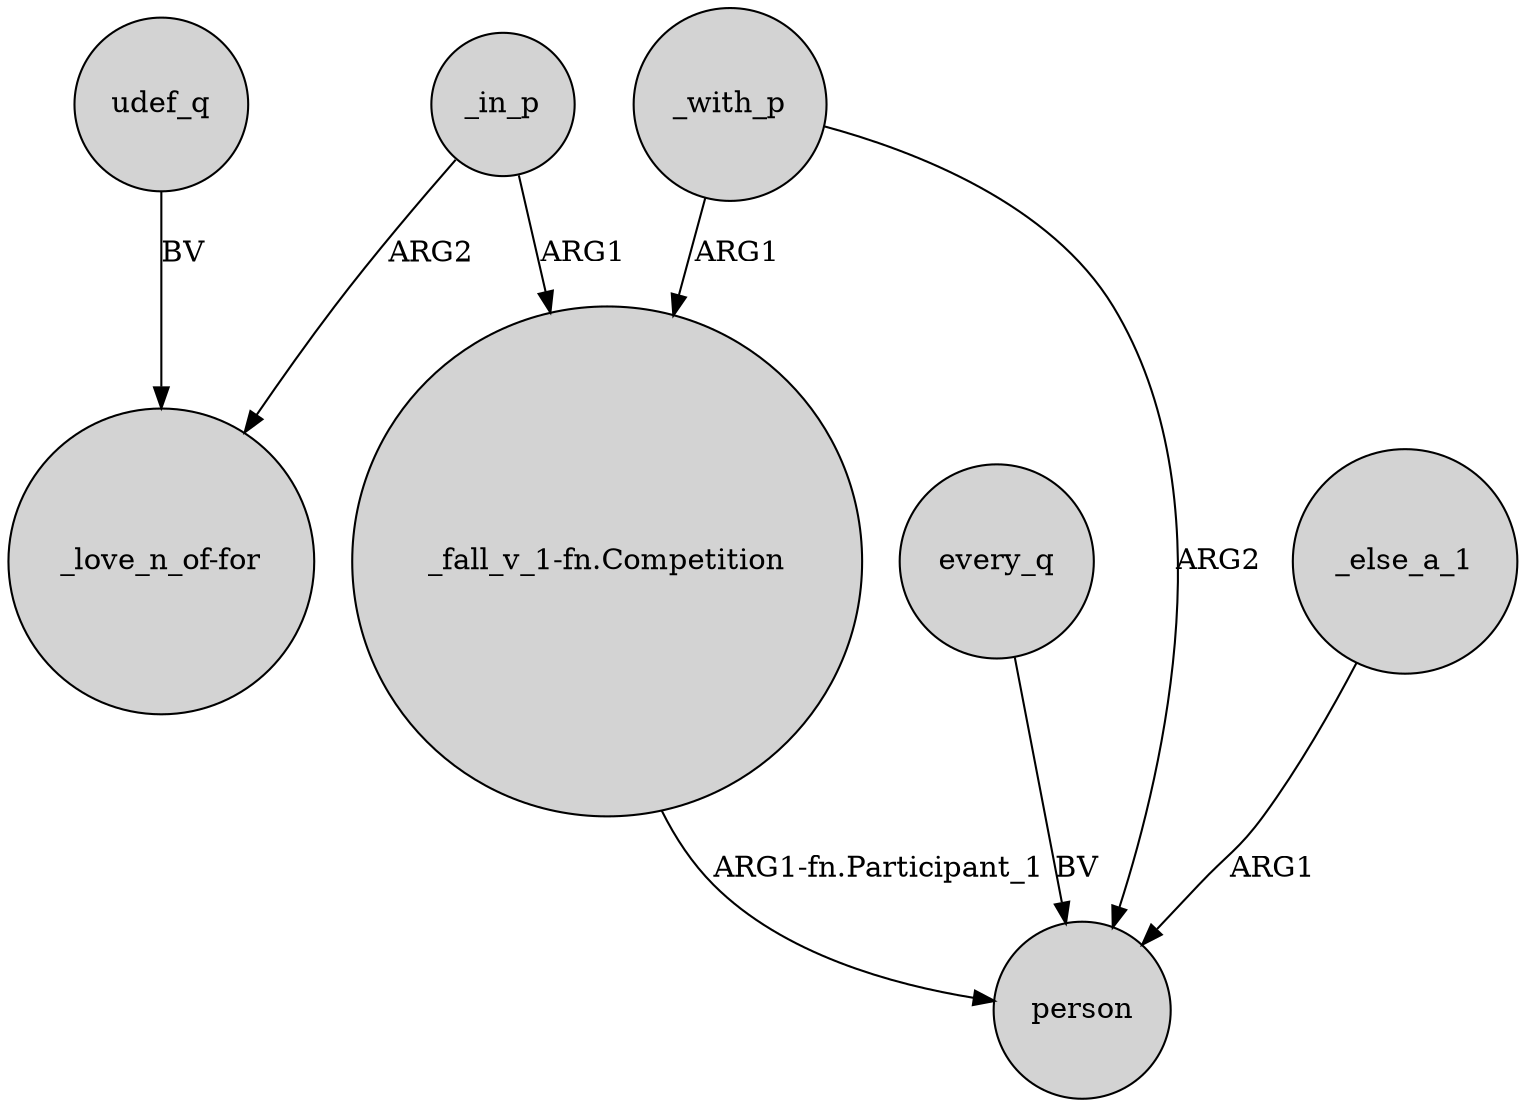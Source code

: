 digraph {
	node [shape=circle style=filled]
	udef_q -> "_love_n_of-for" [label=BV]
	every_q -> person [label=BV]
	"_fall_v_1-fn.Competition" -> person [label="ARG1-fn.Participant_1"]
	_in_p -> "_love_n_of-for" [label=ARG2]
	_with_p -> "_fall_v_1-fn.Competition" [label=ARG1]
	_with_p -> person [label=ARG2]
	_in_p -> "_fall_v_1-fn.Competition" [label=ARG1]
	_else_a_1 -> person [label=ARG1]
}
